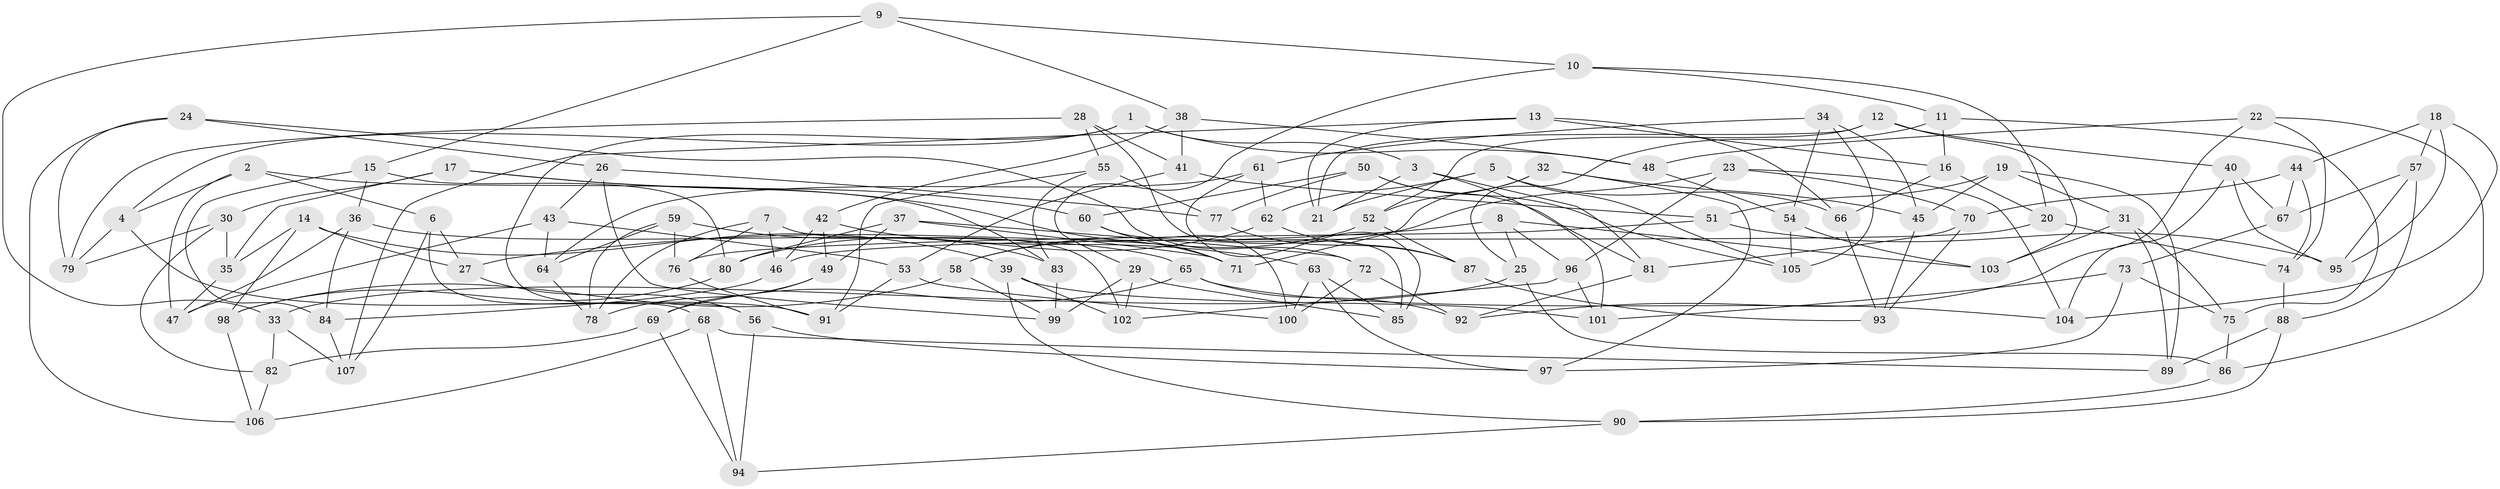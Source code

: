 // coarse degree distribution, {6: 0.43283582089552236, 4: 0.3582089552238806, 3: 0.04477611940298507, 5: 0.16417910447761194}
// Generated by graph-tools (version 1.1) at 2025/42/03/06/25 10:42:22]
// undirected, 107 vertices, 214 edges
graph export_dot {
graph [start="1"]
  node [color=gray90,style=filled];
  1;
  2;
  3;
  4;
  5;
  6;
  7;
  8;
  9;
  10;
  11;
  12;
  13;
  14;
  15;
  16;
  17;
  18;
  19;
  20;
  21;
  22;
  23;
  24;
  25;
  26;
  27;
  28;
  29;
  30;
  31;
  32;
  33;
  34;
  35;
  36;
  37;
  38;
  39;
  40;
  41;
  42;
  43;
  44;
  45;
  46;
  47;
  48;
  49;
  50;
  51;
  52;
  53;
  54;
  55;
  56;
  57;
  58;
  59;
  60;
  61;
  62;
  63;
  64;
  65;
  66;
  67;
  68;
  69;
  70;
  71;
  72;
  73;
  74;
  75;
  76;
  77;
  78;
  79;
  80;
  81;
  82;
  83;
  84;
  85;
  86;
  87;
  88;
  89;
  90;
  91;
  92;
  93;
  94;
  95;
  96;
  97;
  98;
  99;
  100;
  101;
  102;
  103;
  104;
  105;
  106;
  107;
  1 -- 3;
  1 -- 56;
  1 -- 48;
  1 -- 4;
  2 -- 6;
  2 -- 47;
  2 -- 83;
  2 -- 4;
  3 -- 101;
  3 -- 21;
  3 -- 81;
  4 -- 91;
  4 -- 79;
  5 -- 105;
  5 -- 21;
  5 -- 66;
  5 -- 62;
  6 -- 107;
  6 -- 68;
  6 -- 27;
  7 -- 76;
  7 -- 102;
  7 -- 46;
  7 -- 78;
  8 -- 25;
  8 -- 103;
  8 -- 96;
  8 -- 27;
  9 -- 38;
  9 -- 33;
  9 -- 10;
  9 -- 15;
  10 -- 11;
  10 -- 29;
  10 -- 20;
  11 -- 16;
  11 -- 75;
  11 -- 25;
  12 -- 103;
  12 -- 21;
  12 -- 40;
  12 -- 52;
  13 -- 66;
  13 -- 16;
  13 -- 107;
  13 -- 21;
  14 -- 35;
  14 -- 98;
  14 -- 27;
  14 -- 39;
  15 -- 36;
  15 -- 84;
  15 -- 80;
  16 -- 20;
  16 -- 66;
  17 -- 30;
  17 -- 60;
  17 -- 35;
  17 -- 71;
  18 -- 57;
  18 -- 95;
  18 -- 104;
  18 -- 44;
  19 -- 89;
  19 -- 51;
  19 -- 45;
  19 -- 31;
  20 -- 74;
  20 -- 46;
  22 -- 92;
  22 -- 74;
  22 -- 48;
  22 -- 86;
  23 -- 96;
  23 -- 104;
  23 -- 58;
  23 -- 70;
  24 -- 106;
  24 -- 72;
  24 -- 79;
  24 -- 26;
  25 -- 86;
  25 -- 33;
  26 -- 99;
  26 -- 77;
  26 -- 43;
  27 -- 56;
  28 -- 41;
  28 -- 85;
  28 -- 79;
  28 -- 55;
  29 -- 85;
  29 -- 102;
  29 -- 99;
  30 -- 35;
  30 -- 82;
  30 -- 79;
  31 -- 75;
  31 -- 89;
  31 -- 103;
  32 -- 71;
  32 -- 45;
  32 -- 97;
  32 -- 52;
  33 -- 107;
  33 -- 82;
  34 -- 61;
  34 -- 45;
  34 -- 54;
  34 -- 105;
  35 -- 47;
  36 -- 84;
  36 -- 47;
  36 -- 65;
  37 -- 80;
  37 -- 71;
  37 -- 49;
  37 -- 72;
  38 -- 42;
  38 -- 41;
  38 -- 48;
  39 -- 101;
  39 -- 102;
  39 -- 90;
  40 -- 67;
  40 -- 104;
  40 -- 95;
  41 -- 53;
  41 -- 51;
  42 -- 49;
  42 -- 63;
  42 -- 46;
  43 -- 64;
  43 -- 53;
  43 -- 47;
  44 -- 67;
  44 -- 74;
  44 -- 70;
  45 -- 93;
  46 -- 84;
  48 -- 54;
  49 -- 69;
  49 -- 78;
  50 -- 60;
  50 -- 81;
  50 -- 105;
  50 -- 77;
  51 -- 76;
  51 -- 95;
  52 -- 87;
  52 -- 58;
  53 -- 100;
  53 -- 91;
  54 -- 105;
  54 -- 103;
  55 -- 83;
  55 -- 77;
  55 -- 91;
  56 -- 97;
  56 -- 94;
  57 -- 95;
  57 -- 88;
  57 -- 67;
  58 -- 99;
  58 -- 98;
  59 -- 76;
  59 -- 83;
  59 -- 64;
  59 -- 78;
  60 -- 71;
  60 -- 100;
  61 -- 64;
  61 -- 85;
  61 -- 62;
  62 -- 87;
  62 -- 80;
  63 -- 85;
  63 -- 100;
  63 -- 97;
  64 -- 78;
  65 -- 104;
  65 -- 69;
  65 -- 92;
  66 -- 93;
  67 -- 73;
  68 -- 89;
  68 -- 106;
  68 -- 94;
  69 -- 94;
  69 -- 82;
  70 -- 81;
  70 -- 93;
  72 -- 92;
  72 -- 100;
  73 -- 75;
  73 -- 97;
  73 -- 101;
  74 -- 88;
  75 -- 86;
  76 -- 91;
  77 -- 87;
  80 -- 98;
  81 -- 92;
  82 -- 106;
  83 -- 99;
  84 -- 107;
  86 -- 90;
  87 -- 93;
  88 -- 89;
  88 -- 90;
  90 -- 94;
  96 -- 102;
  96 -- 101;
  98 -- 106;
}
